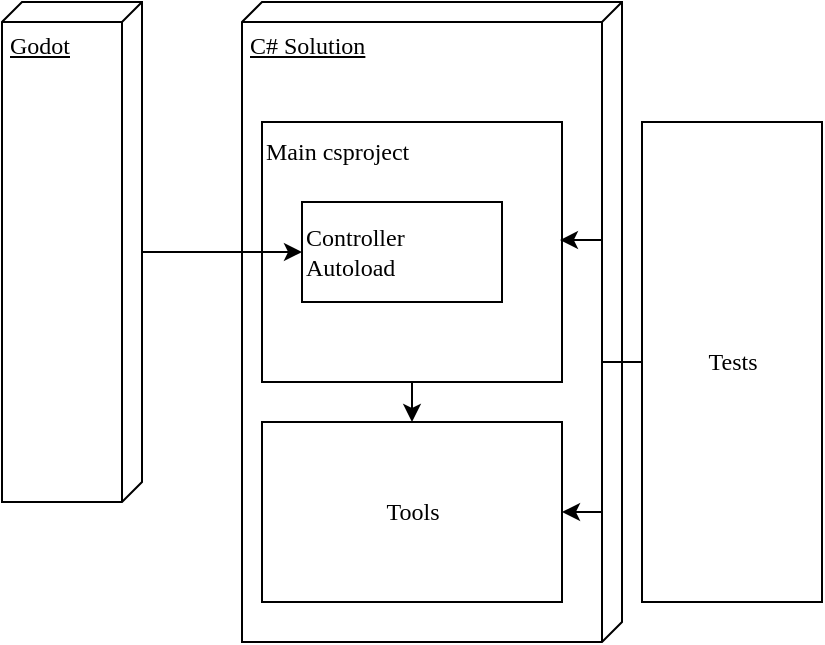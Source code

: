 <mxfile version="15.6.6" type="github">
  <diagram name="Page-1" id="5f0bae14-7c28-e335-631c-24af17079c00">
    <mxGraphModel dx="1298" dy="819" grid="1" gridSize="10" guides="1" tooltips="1" connect="1" arrows="1" fold="1" page="1" pageScale="1" pageWidth="1100" pageHeight="850" background="none" math="0" shadow="0">
      <root>
        <mxCell id="0" />
        <mxCell id="1" parent="0" />
        <mxCell id="39150e848f15840c-1" value="Godot" style="verticalAlign=top;align=left;spacingTop=8;spacingLeft=2;spacingRight=12;shape=cube;size=10;direction=south;fontStyle=4;html=1;rounded=0;shadow=0;comic=0;labelBackgroundColor=none;strokeWidth=1;fontFamily=Verdana;fontSize=12;fillColor=default;strokeColor=default;fontColor=default;" parent="1" vertex="1">
          <mxGeometry x="400" y="70" width="70" height="250" as="geometry" />
        </mxCell>
        <mxCell id="39150e848f15840c-2" value="C# Solution" style="verticalAlign=top;align=left;spacingTop=8;spacingLeft=2;spacingRight=12;shape=cube;size=10;direction=south;fontStyle=4;html=1;rounded=0;shadow=0;comic=0;labelBackgroundColor=none;strokeWidth=1;fontFamily=Verdana;fontSize=12;fillColor=default;strokeColor=default;fontColor=default;" parent="1" vertex="1">
          <mxGeometry x="520" y="70" width="190" height="320" as="geometry" />
        </mxCell>
        <mxCell id="39150e848f15840c-8" value="&lt;div align=&quot;left&quot;&gt;Main csproject&lt;/div&gt;&lt;div align=&quot;left&quot;&gt;&lt;br&gt;&lt;/div&gt;&lt;div align=&quot;left&quot;&gt;&lt;br&gt;&lt;/div&gt;&lt;div align=&quot;left&quot;&gt;&lt;br&gt;&lt;/div&gt;&lt;div align=&quot;left&quot;&gt;&lt;br&gt;&lt;/div&gt;&lt;div align=&quot;left&quot;&gt;&lt;br&gt;&lt;/div&gt;&lt;div&gt;&lt;br&gt;&lt;/div&gt;&lt;div&gt;&lt;br&gt;&lt;/div&gt;" style="html=1;rounded=0;shadow=0;comic=0;labelBackgroundColor=none;strokeWidth=1;fontFamily=Verdana;fontSize=12;align=left;fillColor=default;strokeColor=default;fontColor=default;" parent="1" vertex="1">
          <mxGeometry x="530" y="130" width="150" height="130" as="geometry" />
        </mxCell>
        <mxCell id="qKMrCx7tzO-TwQTXyQxf-1" value="Tools" style="html=1;rounded=0;shadow=0;comic=0;labelBackgroundColor=none;strokeWidth=1;fontFamily=Verdana;fontSize=12;align=center;fillColor=default;strokeColor=default;fontColor=default;" vertex="1" parent="1">
          <mxGeometry x="530" y="280" width="150" height="90" as="geometry" />
        </mxCell>
        <mxCell id="qKMrCx7tzO-TwQTXyQxf-2" value="Tests" style="html=1;rounded=0;shadow=0;comic=0;labelBackgroundColor=none;strokeWidth=1;fontFamily=Verdana;fontSize=12;align=center;fillColor=default;strokeColor=default;fontColor=default;" vertex="1" parent="1">
          <mxGeometry x="720" y="130" width="90" height="240" as="geometry" />
        </mxCell>
        <mxCell id="qKMrCx7tzO-TwQTXyQxf-3" value="&lt;div align=&quot;left&quot;&gt;Controller&lt;/div&gt;&lt;div align=&quot;left&quot;&gt;Autoload&lt;br&gt;&lt;/div&gt;" style="html=1;rounded=0;shadow=0;comic=0;labelBackgroundColor=none;strokeWidth=1;fontFamily=Verdana;fontSize=12;align=left;fillColor=default;strokeColor=default;fontColor=default;" vertex="1" parent="1">
          <mxGeometry x="550" y="170" width="100" height="50" as="geometry" />
        </mxCell>
        <mxCell id="qKMrCx7tzO-TwQTXyQxf-6" value="" style="endArrow=classic;html=1;rounded=0;fontColor=default;strokeColor=default;exitX=0.5;exitY=1;exitDx=0;exitDy=0;labelBackgroundColor=default;entryX=0.5;entryY=0;entryDx=0;entryDy=0;" edge="1" parent="1" source="39150e848f15840c-8" target="qKMrCx7tzO-TwQTXyQxf-1">
          <mxGeometry width="50" height="50" relative="1" as="geometry">
            <mxPoint x="520" y="440" as="sourcePoint" />
            <mxPoint x="570" y="390" as="targetPoint" />
          </mxGeometry>
        </mxCell>
        <mxCell id="qKMrCx7tzO-TwQTXyQxf-7" style="edgeStyle=orthogonalEdgeStyle;rounded=0;orthogonalLoop=1;jettySize=auto;html=1;entryX=0;entryY=0.5;entryDx=0;entryDy=0;fontColor=default;strokeColor=default;labelBackgroundColor=default;" edge="1" parent="1" source="39150e848f15840c-1" target="qKMrCx7tzO-TwQTXyQxf-3">
          <mxGeometry relative="1" as="geometry" />
        </mxCell>
        <mxCell id="qKMrCx7tzO-TwQTXyQxf-13" value="" style="edgeStyle=orthogonalEdgeStyle;rounded=0;orthogonalLoop=1;jettySize=auto;html=1;labelBackgroundColor=default;fontColor=default;strokeColor=default;entryX=0.993;entryY=0.454;entryDx=0;entryDy=0;entryPerimeter=0;" edge="1" parent="1" source="qKMrCx7tzO-TwQTXyQxf-2" target="39150e848f15840c-8">
          <mxGeometry relative="1" as="geometry" />
        </mxCell>
        <mxCell id="qKMrCx7tzO-TwQTXyQxf-14" style="edgeStyle=orthogonalEdgeStyle;rounded=0;orthogonalLoop=1;jettySize=auto;html=1;labelBackgroundColor=default;fontColor=default;strokeColor=default;" edge="1" parent="1" source="qKMrCx7tzO-TwQTXyQxf-2" target="qKMrCx7tzO-TwQTXyQxf-1">
          <mxGeometry relative="1" as="geometry" />
        </mxCell>
      </root>
    </mxGraphModel>
  </diagram>
</mxfile>
